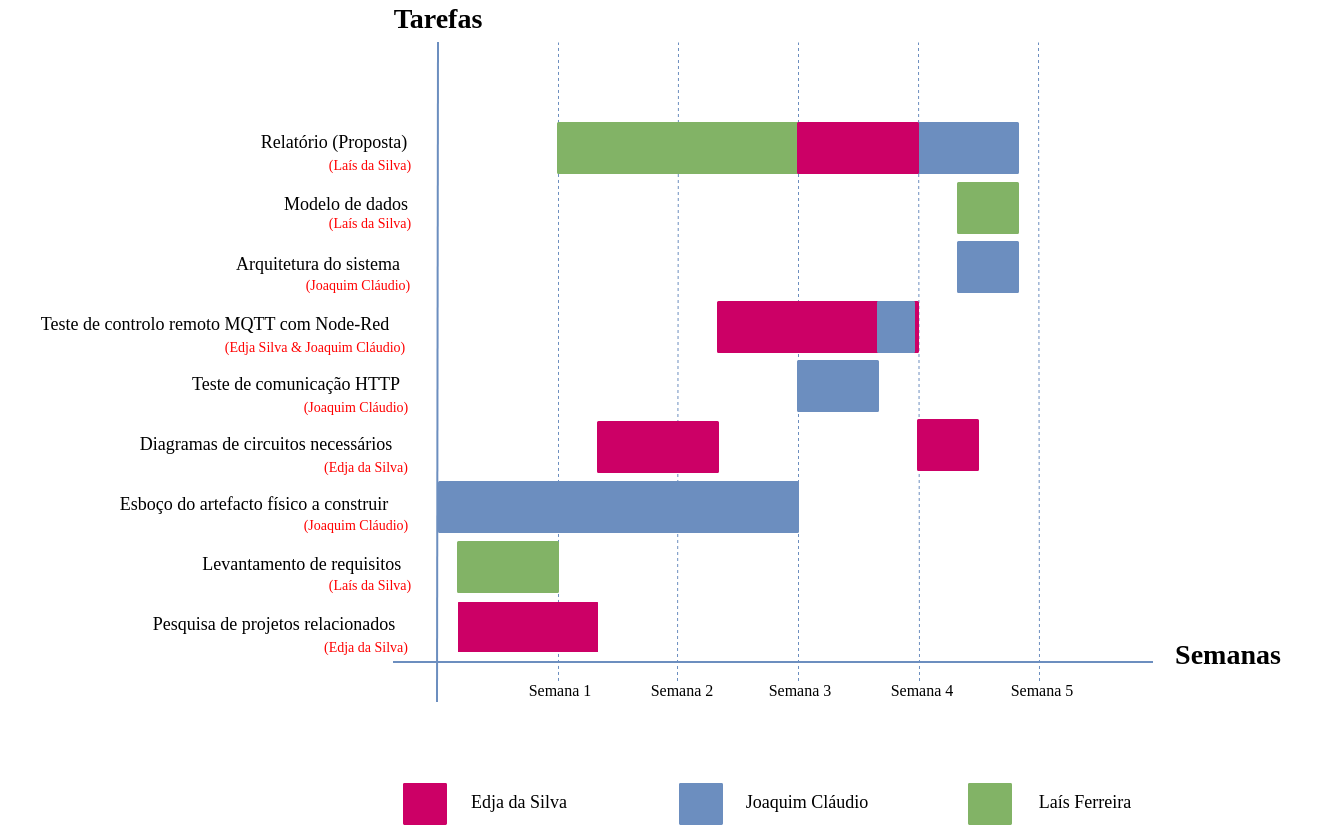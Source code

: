 <mxfile version="26.0.9">
  <diagram name="Página-1" id="2YeoqqiCotA2n2y8bvAu">
    <mxGraphModel dx="724" dy="428" grid="1" gridSize="10" guides="1" tooltips="1" connect="1" arrows="1" fold="1" page="1" pageScale="1" pageWidth="827" pageHeight="1169" math="0" shadow="0">
      <root>
        <mxCell id="0" />
        <mxCell id="1" parent="0" />
        <mxCell id="l0MaPMt1qdS6hLQ1h6Lj-1" value="" style="endArrow=none;html=1;rounded=0;fillColor=#dae8fc;strokeColor=#6c8ebf;" parent="1" edge="1">
          <mxGeometry width="50" height="50" relative="1" as="geometry">
            <mxPoint x="279.5" y="380" as="sourcePoint" />
            <mxPoint x="280" y="50" as="targetPoint" />
          </mxGeometry>
        </mxCell>
        <mxCell id="l0MaPMt1qdS6hLQ1h6Lj-2" value="" style="endArrow=none;html=1;rounded=0;fillColor=#dae8fc;strokeColor=#6c8ebf;" parent="1" edge="1">
          <mxGeometry width="50" height="50" relative="1" as="geometry">
            <mxPoint x="257.5" y="360" as="sourcePoint" />
            <mxPoint x="637.5" y="360" as="targetPoint" />
          </mxGeometry>
        </mxCell>
        <mxCell id="l0MaPMt1qdS6hLQ1h6Lj-4" value="&lt;span style=&quot;font-size: 9px; text-wrap: nowrap;&quot;&gt;Esboço do artefacto físico a construir&lt;/span&gt;" style="text;html=1;align=center;verticalAlign=middle;whiteSpace=wrap;rounded=0;fontFamily=Comic Sans MS;" parent="1" vertex="1">
          <mxGeometry x="108" y="270" width="160" height="20" as="geometry" />
        </mxCell>
        <mxCell id="l0MaPMt1qdS6hLQ1h6Lj-5" value="&lt;span style=&quot;font-size: 9px; text-wrap: nowrap;&quot;&gt;Diagramas de circuitos necessários&lt;/span&gt;" style="text;html=1;align=center;verticalAlign=middle;whiteSpace=wrap;rounded=0;fontFamily=Comic Sans MS;" parent="1" vertex="1">
          <mxGeometry x="119" y="240" width="150" height="20" as="geometry" />
        </mxCell>
        <mxCell id="l0MaPMt1qdS6hLQ1h6Lj-6" value="&lt;span style=&quot;font-size: 9px; text-wrap: nowrap;&quot;&gt;Pesquisa de projetos relacionados&lt;/span&gt;" style="text;html=1;align=center;verticalAlign=middle;whiteSpace=wrap;rounded=0;fontFamily=Comic Sans MS;" parent="1" vertex="1">
          <mxGeometry x="117.5" y="330" width="160" height="20" as="geometry" />
        </mxCell>
        <mxCell id="l0MaPMt1qdS6hLQ1h6Lj-7" value="&lt;span style=&quot;font-size: 9px; text-wrap: nowrap;&quot;&gt;Teste de comunicação HTTP&lt;/span&gt;" style="text;html=1;align=center;verticalAlign=middle;whiteSpace=wrap;rounded=0;fontFamily=Comic Sans MS;" parent="1" vertex="1">
          <mxGeometry x="129" y="210" width="160" height="20" as="geometry" />
        </mxCell>
        <mxCell id="l0MaPMt1qdS6hLQ1h6Lj-8" value="&lt;span style=&quot;font-size: 9px; text-wrap: nowrap;&quot;&gt;Teste de controlo remoto MQTT com Node-Red&lt;/span&gt;" style="text;html=1;align=center;verticalAlign=middle;whiteSpace=wrap;rounded=0;fontFamily=Comic Sans MS;" parent="1" vertex="1">
          <mxGeometry x="61" y="180" width="215" height="20" as="geometry" />
        </mxCell>
        <mxCell id="l0MaPMt1qdS6hLQ1h6Lj-9" value="&lt;span style=&quot;font-size: 9px; text-wrap: nowrap;&quot;&gt;Modelo de dados&lt;/span&gt;" style="text;html=1;align=center;verticalAlign=middle;whiteSpace=wrap;rounded=0;fontFamily=Comic Sans MS;" parent="1" vertex="1">
          <mxGeometry x="189" y="120" width="90" height="20" as="geometry" />
        </mxCell>
        <mxCell id="l0MaPMt1qdS6hLQ1h6Lj-10" value="&lt;span style=&quot;font-size: 9px; text-wrap: nowrap;&quot;&gt;Arquitetura do sistema&lt;/span&gt;" style="text;html=1;align=center;verticalAlign=middle;whiteSpace=wrap;rounded=0;fontFamily=Comic Sans MS;" parent="1" vertex="1">
          <mxGeometry x="165" y="150" width="110" height="20" as="geometry" />
        </mxCell>
        <mxCell id="l0MaPMt1qdS6hLQ1h6Lj-11" value="&lt;span style=&quot;font-size: 9px; text-wrap: nowrap;&quot;&gt;Levantamento de&amp;nbsp;&lt;/span&gt;&lt;span style=&quot;font-size: 9px; text-wrap: nowrap;&quot;&gt;requisitos&amp;nbsp;&lt;/span&gt;" style="text;html=1;align=center;verticalAlign=middle;whiteSpace=wrap;rounded=0;fontFamily=Comic Sans MS;" parent="1" vertex="1">
          <mxGeometry x="147.5" y="300" width="130" height="20" as="geometry" />
        </mxCell>
        <mxCell id="l0MaPMt1qdS6hLQ1h6Lj-12" value="&lt;span style=&quot;text-wrap: nowrap;&quot;&gt;Semana 1&lt;/span&gt;" style="text;html=1;align=center;verticalAlign=middle;whiteSpace=wrap;rounded=0;fontFamily=Comic Sans MS;fontSize=8;" parent="1" vertex="1">
          <mxGeometry x="317" y="364.23" width="47.5" height="20" as="geometry" />
        </mxCell>
        <mxCell id="l0MaPMt1qdS6hLQ1h6Lj-13" value="" style="endArrow=none;dashed=1;html=1;rounded=0;exitX=0.47;exitY=-0.002;exitDx=0;exitDy=0;fontSize=9;strokeWidth=0.5;strokeColor=#6c8ebf;fillColor=#dae8fc;exitPerimeter=0;" parent="1" edge="1">
          <mxGeometry width="50" height="50" relative="1" as="geometry">
            <mxPoint x="340.005" y="369.23" as="sourcePoint" />
            <mxPoint x="340" y="50" as="targetPoint" />
          </mxGeometry>
        </mxCell>
        <mxCell id="l0MaPMt1qdS6hLQ1h6Lj-14" value="" style="endArrow=none;dashed=1;html=1;rounded=0;exitX=0.47;exitY=-0.002;exitDx=0;exitDy=0;fontSize=9;strokeWidth=0.5;strokeColor=#6c8ebf;fillColor=#dae8fc;exitPerimeter=0;" parent="1" edge="1">
          <mxGeometry width="50" height="50" relative="1" as="geometry">
            <mxPoint x="399.5" y="369.25" as="sourcePoint" />
            <mxPoint x="400" y="50" as="targetPoint" />
          </mxGeometry>
        </mxCell>
        <mxCell id="l0MaPMt1qdS6hLQ1h6Lj-16" value="&lt;span style=&quot;text-wrap: nowrap;&quot;&gt;Semana 2&lt;/span&gt;" style="text;html=1;align=center;verticalAlign=middle;whiteSpace=wrap;rounded=0;fontFamily=Comic Sans MS;fontSize=8;" parent="1" vertex="1">
          <mxGeometry x="378" y="364.25" width="47.5" height="20" as="geometry" />
        </mxCell>
        <mxCell id="l0MaPMt1qdS6hLQ1h6Lj-17" value="&lt;span style=&quot;text-wrap: nowrap;&quot;&gt;Semana 3&lt;/span&gt;" style="text;html=1;align=center;verticalAlign=middle;whiteSpace=wrap;rounded=0;fontFamily=Comic Sans MS;fontSize=8;" parent="1" vertex="1">
          <mxGeometry x="437" y="364.25" width="47.5" height="20" as="geometry" />
        </mxCell>
        <mxCell id="l0MaPMt1qdS6hLQ1h6Lj-18" value="" style="endArrow=none;dashed=1;html=1;rounded=0;exitX=0.47;exitY=-0.002;exitDx=0;exitDy=0;fontSize=9;strokeWidth=0.5;strokeColor=#6c8ebf;fillColor=#dae8fc;exitPerimeter=0;" parent="1" edge="1">
          <mxGeometry width="50" height="50" relative="1" as="geometry">
            <mxPoint x="460.005" y="369.25" as="sourcePoint" />
            <mxPoint x="460" y="50" as="targetPoint" />
          </mxGeometry>
        </mxCell>
        <mxCell id="l0MaPMt1qdS6hLQ1h6Lj-19" value="" style="endArrow=none;dashed=1;html=1;rounded=0;exitX=0.47;exitY=-0.002;exitDx=0;exitDy=0;fontSize=9;strokeWidth=0.5;strokeColor=#6c8ebf;fillColor=#dae8fc;exitPerimeter=0;" parent="1" edge="1">
          <mxGeometry width="50" height="50" relative="1" as="geometry">
            <mxPoint x="520.5" y="369.25" as="sourcePoint" />
            <mxPoint x="520" y="50" as="targetPoint" />
          </mxGeometry>
        </mxCell>
        <mxCell id="l0MaPMt1qdS6hLQ1h6Lj-20" value="&lt;span style=&quot;text-wrap: nowrap;&quot;&gt;Semana 4&lt;/span&gt;" style="text;html=1;align=center;verticalAlign=middle;whiteSpace=wrap;rounded=0;fontFamily=Comic Sans MS;fontSize=8;" parent="1" vertex="1">
          <mxGeometry x="498" y="364.25" width="47.5" height="20" as="geometry" />
        </mxCell>
        <mxCell id="l0MaPMt1qdS6hLQ1h6Lj-21" value="" style="endArrow=none;dashed=1;html=1;rounded=0;exitX=0.47;exitY=-0.002;exitDx=0;exitDy=0;fontSize=9;strokeWidth=0.5;strokeColor=#6c8ebf;fillColor=#dae8fc;exitPerimeter=0;" parent="1" edge="1">
          <mxGeometry width="50" height="50" relative="1" as="geometry">
            <mxPoint x="580.5" y="369.25" as="sourcePoint" />
            <mxPoint x="580" y="50" as="targetPoint" />
          </mxGeometry>
        </mxCell>
        <mxCell id="l0MaPMt1qdS6hLQ1h6Lj-22" value="&lt;span style=&quot;text-wrap: nowrap;&quot;&gt;Semana 5&lt;/span&gt;" style="text;html=1;align=center;verticalAlign=middle;whiteSpace=wrap;rounded=0;fontFamily=Comic Sans MS;fontSize=8;" parent="1" vertex="1">
          <mxGeometry x="558" y="364.25" width="47.5" height="20" as="geometry" />
        </mxCell>
        <mxCell id="l0MaPMt1qdS6hLQ1h6Lj-23" value="(Laís da Silva)" style="text;html=1;align=center;verticalAlign=middle;whiteSpace=wrap;rounded=0;fontSize=7;fontFamily=Comic Sans MS;fontColor=#FF0000;" parent="1" vertex="1">
          <mxGeometry x="210.5" y="134.5" width="70" height="12.5" as="geometry" />
        </mxCell>
        <mxCell id="l0MaPMt1qdS6hLQ1h6Lj-24" value="(Joaquim Cláudio)" style="text;html=1;align=center;verticalAlign=middle;whiteSpace=wrap;rounded=0;fontSize=7;fontFamily=Comic Sans MS;fontColor=#FF0000;" parent="1" vertex="1">
          <mxGeometry x="205" y="165.5" width="70" height="12.5" as="geometry" />
        </mxCell>
        <mxCell id="l0MaPMt1qdS6hLQ1h6Lj-25" value="(Edja Silva &amp;amp; Joaquim Cláudio)" style="text;html=1;align=center;verticalAlign=middle;whiteSpace=wrap;rounded=0;fontSize=7;fontFamily=Comic Sans MS;fontColor=#FF0000;" parent="1" vertex="1">
          <mxGeometry x="155" y="197" width="126.5" height="12.5" as="geometry" />
        </mxCell>
        <mxCell id="l0MaPMt1qdS6hLQ1h6Lj-26" value="(Joaquim Cláudio)" style="text;html=1;align=center;verticalAlign=middle;whiteSpace=wrap;rounded=0;fontSize=7;fontFamily=Comic Sans MS;fontColor=#FF0000;" parent="1" vertex="1">
          <mxGeometry x="204" y="226.5" width="70" height="12.5" as="geometry" />
        </mxCell>
        <mxCell id="l0MaPMt1qdS6hLQ1h6Lj-27" value="(Edja da Silva)" style="text;html=1;align=center;verticalAlign=middle;whiteSpace=wrap;rounded=0;fontSize=7;fontFamily=Comic Sans MS;fontColor=#FF0000;" parent="1" vertex="1">
          <mxGeometry x="209" y="256.5" width="70" height="12.5" as="geometry" />
        </mxCell>
        <mxCell id="l0MaPMt1qdS6hLQ1h6Lj-28" value="(Joaquim Cláudio)" style="text;html=1;align=center;verticalAlign=middle;whiteSpace=wrap;rounded=0;fontSize=7;fontFamily=Comic Sans MS;fontColor=#FF0000;" parent="1" vertex="1">
          <mxGeometry x="204" y="285.5" width="70" height="12.5" as="geometry" />
        </mxCell>
        <mxCell id="l0MaPMt1qdS6hLQ1h6Lj-29" value="(Edja da Silva)" style="text;html=1;align=center;verticalAlign=middle;whiteSpace=wrap;rounded=0;fontSize=7;fontFamily=Comic Sans MS;fontColor=#FF0000;" parent="1" vertex="1">
          <mxGeometry x="209" y="347" width="70" height="12.5" as="geometry" />
        </mxCell>
        <mxCell id="l0MaPMt1qdS6hLQ1h6Lj-30" value="(Laís da Silva)" style="text;html=1;align=center;verticalAlign=middle;whiteSpace=wrap;rounded=0;fontSize=7;fontFamily=Comic Sans MS;fontColor=#FF0000;" parent="1" vertex="1">
          <mxGeometry x="211" y="315.5" width="70" height="12.5" as="geometry" />
        </mxCell>
        <mxCell id="l0MaPMt1qdS6hLQ1h6Lj-33" value="" style="rounded=1;whiteSpace=wrap;html=1;arcSize=1;fillColor=#6C8EBF;strokeColor=#6C8EBF;" parent="1" vertex="1">
          <mxGeometry x="280.5" y="270" width="179.5" height="25" as="geometry" />
        </mxCell>
        <mxCell id="l0MaPMt1qdS6hLQ1h6Lj-34" value="" style="rounded=1;whiteSpace=wrap;html=1;arcSize=1;fillColor=#CC0066;strokeColor=none;" parent="1" vertex="1">
          <mxGeometry x="290" y="330" width="70" height="25" as="geometry" />
        </mxCell>
        <mxCell id="l0MaPMt1qdS6hLQ1h6Lj-35" value="" style="rounded=1;whiteSpace=wrap;html=1;arcSize=1;fillColor=#82B366;strokeColor=#82b366;" parent="1" vertex="1">
          <mxGeometry x="290" y="300" width="50" height="25" as="geometry" />
        </mxCell>
        <mxCell id="l0MaPMt1qdS6hLQ1h6Lj-36" value="" style="rounded=1;whiteSpace=wrap;html=1;arcSize=1;fillColor=#82B366;strokeColor=#82b366;" parent="1" vertex="1">
          <mxGeometry x="540" y="120.5" width="30" height="25" as="geometry" />
        </mxCell>
        <mxCell id="l0MaPMt1qdS6hLQ1h6Lj-37" value="" style="rounded=1;whiteSpace=wrap;html=1;arcSize=1;fillColor=#CC0066;strokeColor=#CC0066;" parent="1" vertex="1">
          <mxGeometry x="360" y="240" width="60" height="25" as="geometry" />
        </mxCell>
        <mxCell id="l0MaPMt1qdS6hLQ1h6Lj-38" value="" style="rounded=1;whiteSpace=wrap;html=1;arcSize=1;fillColor=#6C8EBF;strokeColor=#6C8EBF;" parent="1" vertex="1">
          <mxGeometry x="460" y="209.5" width="40" height="25" as="geometry" />
        </mxCell>
        <mxCell id="l0MaPMt1qdS6hLQ1h6Lj-40" value="" style="rounded=1;whiteSpace=wrap;html=1;arcSize=1;fillColor=#6C8EBF;strokeColor=#6C8EBF;" parent="1" vertex="1">
          <mxGeometry x="540" y="150" width="30" height="25" as="geometry" />
        </mxCell>
        <mxCell id="l0MaPMt1qdS6hLQ1h6Lj-42" value="" style="rounded=1;whiteSpace=wrap;html=1;arcSize=1;fillColor=#CC0066;strokeColor=#CC0066;" parent="1" vertex="1">
          <mxGeometry x="420" y="180" width="100" height="25" as="geometry" />
        </mxCell>
        <mxCell id="l0MaPMt1qdS6hLQ1h6Lj-43" value="&lt;span style=&quot;font-size: 9px; text-wrap: nowrap;&quot;&gt;Relatório (Proposta)&lt;/span&gt;" style="text;html=1;align=center;verticalAlign=middle;whiteSpace=wrap;rounded=0;fontFamily=Comic Sans MS;" parent="1" vertex="1">
          <mxGeometry x="183" y="88.5" width="90" height="20" as="geometry" />
        </mxCell>
        <mxCell id="l0MaPMt1qdS6hLQ1h6Lj-44" value="(Laís da Silva)" style="text;html=1;align=center;verticalAlign=middle;whiteSpace=wrap;rounded=0;fontSize=7;fontFamily=Comic Sans MS;fontColor=#FF0000;" parent="1" vertex="1">
          <mxGeometry x="210.5" y="105.5" width="70" height="12.5" as="geometry" />
        </mxCell>
        <mxCell id="l0MaPMt1qdS6hLQ1h6Lj-45" value="" style="rounded=1;whiteSpace=wrap;html=1;arcSize=1;fillColor=#82B366;strokeColor=#82b366;" parent="1" vertex="1">
          <mxGeometry x="340" y="90.5" width="120" height="25" as="geometry" />
        </mxCell>
        <mxCell id="l0MaPMt1qdS6hLQ1h6Lj-39" value="" style="rounded=1;whiteSpace=wrap;html=1;arcSize=1;fillColor=#6C8EBF;strokeColor=#6C8EBF;" parent="1" vertex="1">
          <mxGeometry x="500" y="180" width="18" height="25" as="geometry" />
        </mxCell>
        <mxCell id="l0MaPMt1qdS6hLQ1h6Lj-46" value="&lt;span style=&quot;text-wrap: nowrap;&quot;&gt;Tarefas&lt;/span&gt;" style="text;html=1;align=center;verticalAlign=middle;whiteSpace=wrap;rounded=0;fontFamily=Comic Sans MS;fontStyle=1;fontSize=14;" parent="1" vertex="1">
          <mxGeometry x="235" y="29" width="90" height="20" as="geometry" />
        </mxCell>
        <mxCell id="l0MaPMt1qdS6hLQ1h6Lj-47" value="&lt;span style=&quot;text-wrap: nowrap;&quot;&gt;Semanas&lt;/span&gt;" style="text;html=1;align=center;verticalAlign=middle;whiteSpace=wrap;rounded=0;fontFamily=Comic Sans MS;fontStyle=1;fontSize=14;" parent="1" vertex="1">
          <mxGeometry x="630" y="347" width="90" height="20" as="geometry" />
        </mxCell>
        <mxCell id="l0MaPMt1qdS6hLQ1h6Lj-48" value="" style="rounded=1;whiteSpace=wrap;html=1;arcSize=1;fillColor=#CC0066;strokeColor=#CC0066;" parent="1" vertex="1">
          <mxGeometry x="520" y="239" width="30" height="25" as="geometry" />
        </mxCell>
        <mxCell id="l0MaPMt1qdS6hLQ1h6Lj-58" value="" style="group" parent="1" vertex="1" connectable="0">
          <mxGeometry x="263" y="420" width="97" height="21" as="geometry" />
        </mxCell>
        <mxCell id="l0MaPMt1qdS6hLQ1h6Lj-49" value="" style="rounded=1;whiteSpace=wrap;html=1;arcSize=1;fillColor=#CC0066;strokeColor=#CC0066;" parent="l0MaPMt1qdS6hLQ1h6Lj-58" vertex="1">
          <mxGeometry y="1" width="21" height="20" as="geometry" />
        </mxCell>
        <mxCell id="l0MaPMt1qdS6hLQ1h6Lj-50" value="Edja da Silva" style="text;html=1;align=center;verticalAlign=middle;resizable=0;points=[];autosize=1;strokeColor=none;fillColor=none;fontSize=9;fontFamily=Comic Sans MS;" parent="l0MaPMt1qdS6hLQ1h6Lj-58" vertex="1">
          <mxGeometry x="17" width="80" height="20" as="geometry" />
        </mxCell>
        <mxCell id="l0MaPMt1qdS6hLQ1h6Lj-59" value="" style="group" parent="1" vertex="1" connectable="0">
          <mxGeometry x="401" y="420" width="108" height="21" as="geometry" />
        </mxCell>
        <mxCell id="l0MaPMt1qdS6hLQ1h6Lj-51" value="" style="rounded=1;whiteSpace=wrap;html=1;arcSize=1;fillColor=#6C8EBF;strokeColor=#6C8EBF;" parent="l0MaPMt1qdS6hLQ1h6Lj-59" vertex="1">
          <mxGeometry y="1" width="21" height="20" as="geometry" />
        </mxCell>
        <mxCell id="l0MaPMt1qdS6hLQ1h6Lj-52" value="Joaquim Cláudio" style="text;html=1;align=center;verticalAlign=middle;resizable=0;points=[];autosize=1;strokeColor=none;fillColor=none;fontSize=9;fontFamily=Comic Sans MS;" parent="l0MaPMt1qdS6hLQ1h6Lj-59" vertex="1">
          <mxGeometry x="18" width="90" height="20" as="geometry" />
        </mxCell>
        <mxCell id="l0MaPMt1qdS6hLQ1h6Lj-60" value="" style="group" parent="1" vertex="1" connectable="0">
          <mxGeometry x="545.5" y="420" width="97" height="21" as="geometry" />
        </mxCell>
        <mxCell id="l0MaPMt1qdS6hLQ1h6Lj-56" value="" style="rounded=1;whiteSpace=wrap;html=1;arcSize=1;fillColor=#82B366;strokeColor=#82B366;" parent="l0MaPMt1qdS6hLQ1h6Lj-60" vertex="1">
          <mxGeometry y="1" width="21" height="20" as="geometry" />
        </mxCell>
        <mxCell id="l0MaPMt1qdS6hLQ1h6Lj-57" value="Laís Ferreira" style="text;html=1;align=center;verticalAlign=middle;resizable=0;points=[];autosize=1;strokeColor=none;fillColor=none;fontSize=9;fontFamily=Comic Sans MS;" parent="l0MaPMt1qdS6hLQ1h6Lj-60" vertex="1">
          <mxGeometry x="17" width="80" height="20" as="geometry" />
        </mxCell>
        <mxCell id="PBjhANovOYgx3Hn_GKAz-1" value="" style="rounded=1;whiteSpace=wrap;html=1;arcSize=1;fillColor=#6C8EBF;strokeColor=#6C8EBF;" vertex="1" parent="1">
          <mxGeometry x="520" y="90.5" width="50" height="25" as="geometry" />
        </mxCell>
        <mxCell id="PBjhANovOYgx3Hn_GKAz-2" value="" style="rounded=1;whiteSpace=wrap;html=1;arcSize=1;fillColor=#CC0066;strokeColor=#CC0066;" vertex="1" parent="1">
          <mxGeometry x="460" y="90.5" width="60" height="25" as="geometry" />
        </mxCell>
      </root>
    </mxGraphModel>
  </diagram>
</mxfile>

